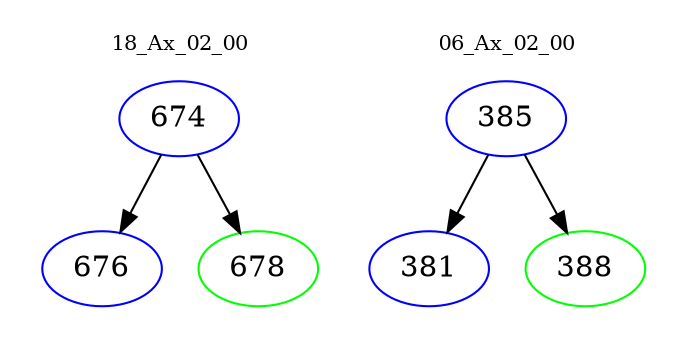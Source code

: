 digraph{
subgraph cluster_0 {
color = white
label = "18_Ax_02_00";
fontsize=10;
T0_674 [label="674", color="blue"]
T0_674 -> T0_676 [color="black"]
T0_676 [label="676", color="blue"]
T0_674 -> T0_678 [color="black"]
T0_678 [label="678", color="green"]
}
subgraph cluster_1 {
color = white
label = "06_Ax_02_00";
fontsize=10;
T1_385 [label="385", color="blue"]
T1_385 -> T1_381 [color="black"]
T1_381 [label="381", color="blue"]
T1_385 -> T1_388 [color="black"]
T1_388 [label="388", color="green"]
}
}
